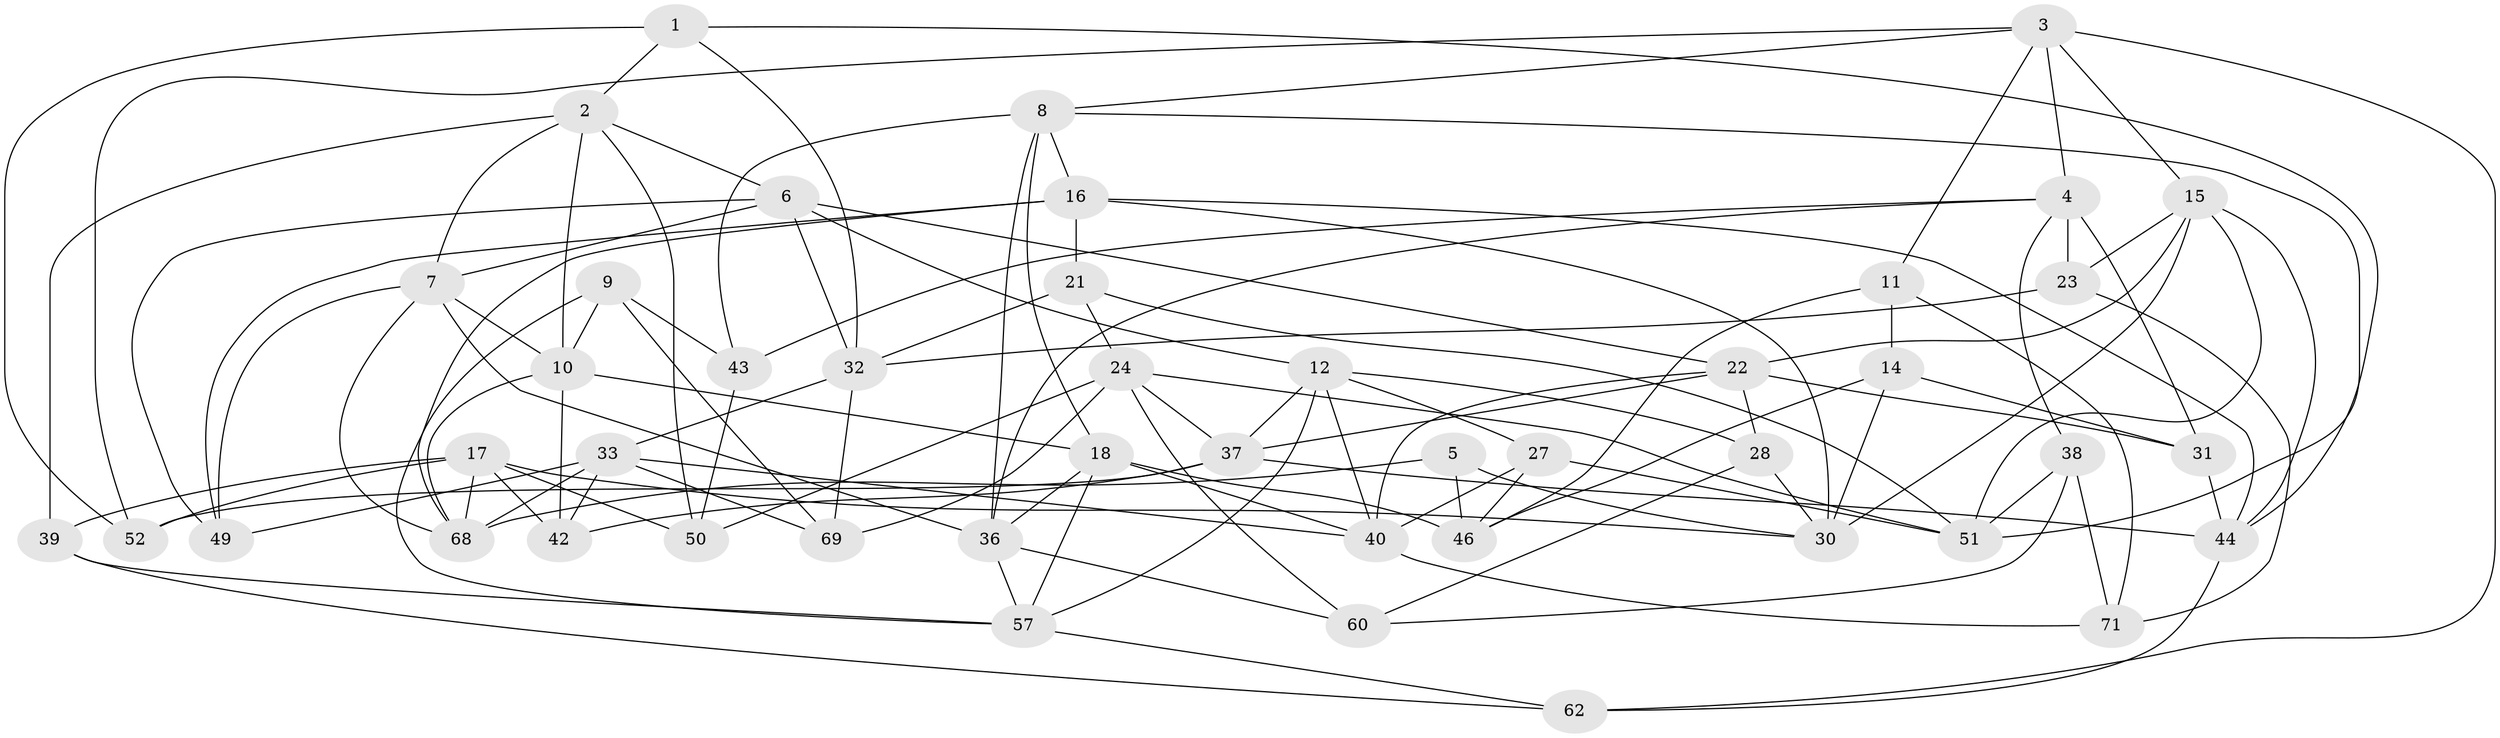 // original degree distribution, {4: 1.0}
// Generated by graph-tools (version 1.1) at 2025/11/02/27/25 16:11:49]
// undirected, 46 vertices, 116 edges
graph export_dot {
graph [start="1"]
  node [color=gray90,style=filled];
  1;
  2 [super="+20"];
  3 [super="+61"];
  4 [super="+13"];
  5;
  6 [super="+19"];
  7 [super="+48"];
  8 [super="+54"];
  9;
  10 [super="+41"];
  11;
  12 [super="+64"];
  14;
  15 [super="+29"];
  16 [super="+45"];
  17 [super="+25"];
  18 [super="+35"];
  21;
  22 [super="+26"];
  23;
  24 [super="+58"];
  27;
  28;
  30 [super="+56"];
  31;
  32 [super="+59"];
  33 [super="+34"];
  36 [super="+53"];
  37 [super="+55"];
  38;
  39;
  40 [super="+63"];
  42;
  43;
  44 [super="+47"];
  46 [super="+66"];
  49;
  50;
  51 [super="+67"];
  52;
  57 [super="+65"];
  60;
  62;
  68 [super="+70"];
  69;
  71;
  1 -- 52;
  1 -- 2;
  1 -- 32;
  1 -- 44;
  2 -- 39;
  2 -- 6;
  2 -- 10;
  2 -- 50;
  2 -- 7;
  3 -- 62;
  3 -- 11;
  3 -- 4;
  3 -- 52;
  3 -- 15;
  3 -- 8;
  4 -- 43;
  4 -- 31;
  4 -- 38;
  4 -- 23;
  4 -- 36;
  5 -- 68;
  5 -- 46 [weight=2];
  5 -- 30;
  6 -- 12;
  6 -- 32;
  6 -- 49;
  6 -- 22;
  6 -- 7;
  7 -- 68;
  7 -- 49;
  7 -- 10;
  7 -- 36;
  8 -- 16;
  8 -- 18;
  8 -- 43;
  8 -- 51;
  8 -- 36;
  9 -- 69;
  9 -- 43;
  9 -- 57;
  9 -- 10;
  10 -- 42;
  10 -- 68;
  10 -- 18;
  11 -- 71;
  11 -- 14;
  11 -- 46;
  12 -- 28;
  12 -- 57;
  12 -- 27;
  12 -- 37;
  12 -- 40;
  14 -- 31;
  14 -- 46;
  14 -- 30;
  15 -- 30;
  15 -- 23;
  15 -- 44;
  15 -- 22;
  15 -- 51;
  16 -- 21;
  16 -- 30;
  16 -- 49;
  16 -- 44;
  16 -- 68;
  17 -- 39;
  17 -- 42;
  17 -- 50;
  17 -- 52;
  17 -- 68;
  17 -- 30;
  18 -- 36;
  18 -- 57;
  18 -- 46;
  18 -- 40;
  21 -- 24;
  21 -- 32;
  21 -- 51;
  22 -- 28;
  22 -- 40;
  22 -- 31;
  22 -- 37;
  23 -- 71;
  23 -- 32;
  24 -- 69;
  24 -- 51;
  24 -- 50;
  24 -- 60;
  24 -- 37;
  27 -- 46;
  27 -- 40;
  27 -- 51;
  28 -- 60;
  28 -- 30;
  31 -- 44;
  32 -- 69;
  32 -- 33;
  33 -- 49;
  33 -- 42;
  33 -- 40;
  33 -- 68;
  33 -- 69;
  36 -- 60;
  36 -- 57;
  37 -- 52;
  37 -- 42;
  37 -- 44;
  38 -- 51;
  38 -- 71;
  38 -- 60;
  39 -- 57;
  39 -- 62;
  40 -- 71;
  43 -- 50;
  44 -- 62;
  57 -- 62;
}
